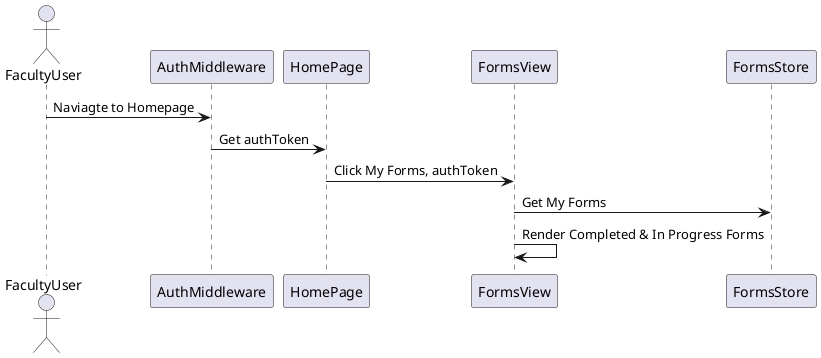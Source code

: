 @startuml
actor FacultyUser
participant AuthMiddleware
participant HomePage
participant FormsView
participant FormsStore
FacultyUser -> AuthMiddleware: Naviagte to Homepage
AuthMiddleware -> HomePage: Get authToken
HomePage -> FormsView: Click My Forms, authToken
FormsView -> FormsStore: Get My Forms
FormsView -> FormsView: Render Completed & In Progress Forms
@enduml